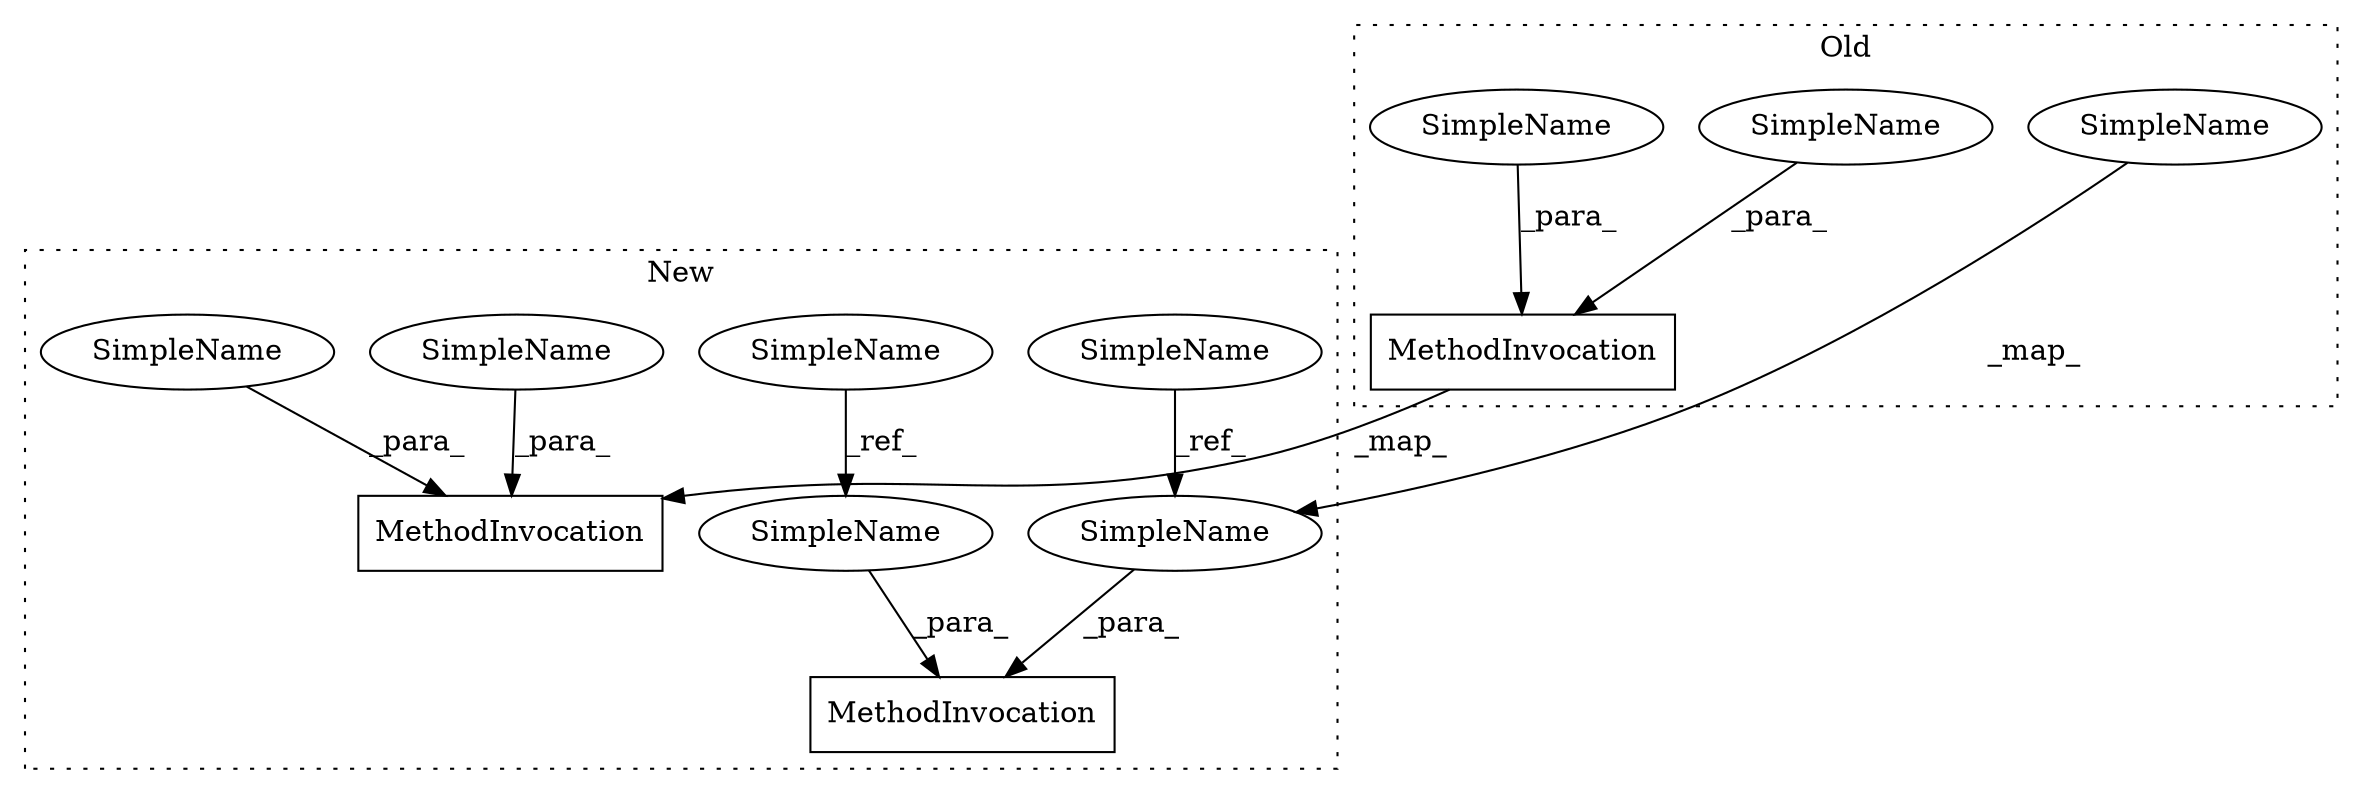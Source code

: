 digraph G {
subgraph cluster0 {
1 [label="MethodInvocation" a="32" s="5842,5858" l="4,1" shape="box"];
5 [label="SimpleName" a="42" s="5846" l="1" shape="ellipse"];
6 [label="SimpleName" a="42" s="6143" l="1" shape="ellipse"];
8 [label="SimpleName" a="42" s="5848" l="1" shape="ellipse"];
label = "Old";
style="dotted";
}
subgraph cluster1 {
2 [label="MethodInvocation" a="32" s="6201,6234" l="4,1" shape="box"];
3 [label="MethodInvocation" a="32" s="5900,5912" l="9,1" shape="box"];
4 [label="SimpleName" a="42" s="5911" l="1" shape="ellipse"];
7 [label="SimpleName" a="42" s="4254" l="1" shape="ellipse"];
9 [label="SimpleName" a="42" s="" l="" shape="ellipse"];
10 [label="SimpleName" a="42" s="4298" l="1" shape="ellipse"];
11 [label="SimpleName" a="42" s="5909" l="1" shape="ellipse"];
12 [label="SimpleName" a="42" s="6205" l="6" shape="ellipse"];
label = "New";
style="dotted";
}
1 -> 2 [label="_map_"];
4 -> 3 [label="_para_"];
5 -> 1 [label="_para_"];
6 -> 4 [label="_map_"];
7 -> 11 [label="_ref_"];
8 -> 1 [label="_para_"];
9 -> 2 [label="_para_"];
10 -> 4 [label="_ref_"];
11 -> 3 [label="_para_"];
12 -> 2 [label="_para_"];
}